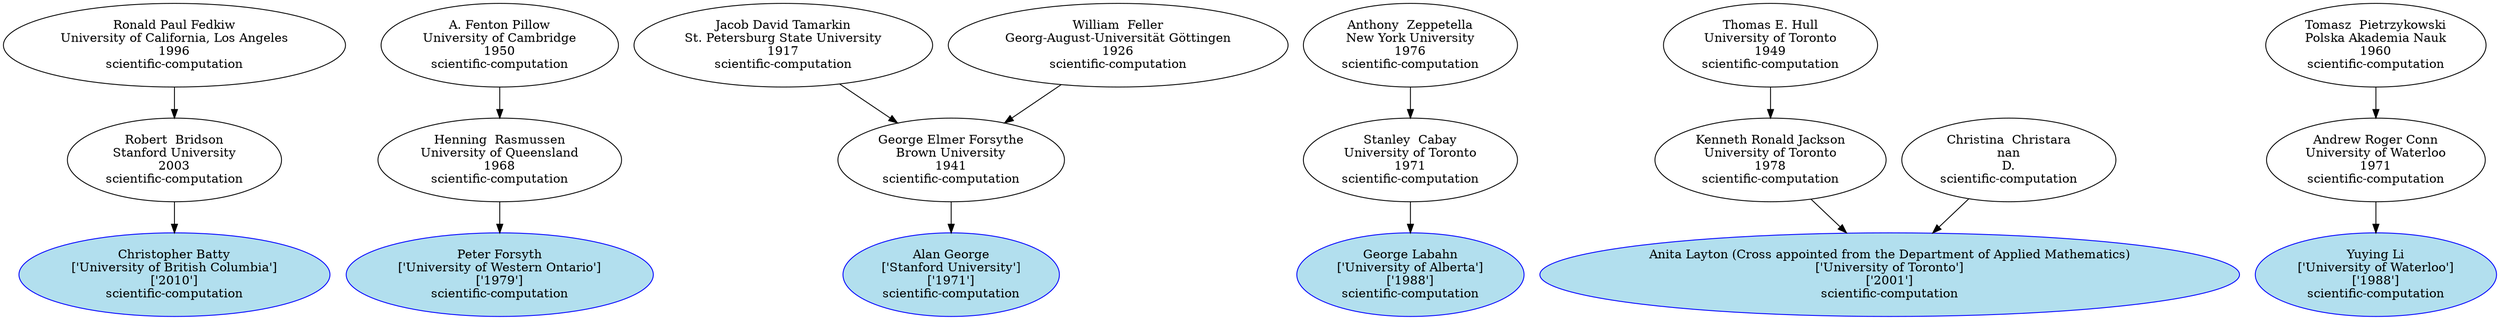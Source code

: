 digraph "Academic Genealogy for scientific-computation" {
	147355 [label="Christopher Batty
['University of British Columbia']
['2010']
scientific-computation" color=blue fillcolor=lightblue2 style=filled]
	66894 [label="Peter Forsyth
['University of Western Ontario']
['1979']
scientific-computation" color=blue fillcolor=lightblue2 style=filled]
	50835 [label="Alan George
['Stanford University']
['1971']
scientific-computation" color=blue fillcolor=lightblue2 style=filled]
	87911 [label="George Labahn
['University of Alberta']
['1988']
scientific-computation" color=blue fillcolor=lightblue2 style=filled]
	65049 [label="Anita Layton (Cross appointed from the Department of Applied Mathematics)
['University of Toronto']
['2001']
scientific-computation" color=blue fillcolor=lightblue2 style=filled]
	66915 [label="Yuying Li
['University of Waterloo']
['1988']
scientific-computation" color=blue fillcolor=lightblue2 style=filled]
	70795 [label="Robert  Bridson
Stanford University
2003
scientific-computation"]
	68238 [label="Henning  Rasmussen
University of Queensland
1968
scientific-computation"]
	4319 [label="George Elmer Forsythe
Brown University
1941
scientific-computation"]
	72398 [label="Stanley  Cabay
University of Toronto
1971
scientific-computation"]
	59043 [label="Kenneth Ronald Jackson
University of Toronto
1978
scientific-computation"]
	65023 [label="Christina  Christara
nan
D.
scientific-computation"]
	42579 [label="Andrew Roger Conn
University of Waterloo
1971
scientific-computation"]
	36653 [label="Ronald Paul Fedkiw
University of California, Los Angeles
1996
scientific-computation"]
	14740 [label="A. Fenton Pillow
University of Cambridge
1950
scientific-computation"]
	4740 [label="Jacob David Tamarkin
St. Petersburg State University
1917
scientific-computation"]
	33019 [label="William  Feller
Georg-August-Universität Göttingen
1926
scientific-computation"]
	33269 [label="Anthony  Zeppetella
New York University
1976
scientific-computation"]
	17245 [label="Thomas E. Hull
University of Toronto
1949
scientific-computation"]
	66902 [label="Tomasz  Pietrzykowski
Polska Akademia Nauk
1960
scientific-computation"]
	70795 -> 147355
	68238 -> 66894
	4319 -> 50835
	72398 -> 87911
	59043 -> 65049
	65023 -> 65049
	42579 -> 66915
	36653 -> 70795
	14740 -> 68238
	4740 -> 4319
	33019 -> 4319
	33269 -> 72398
	17245 -> 59043
	66902 -> 42579
}
